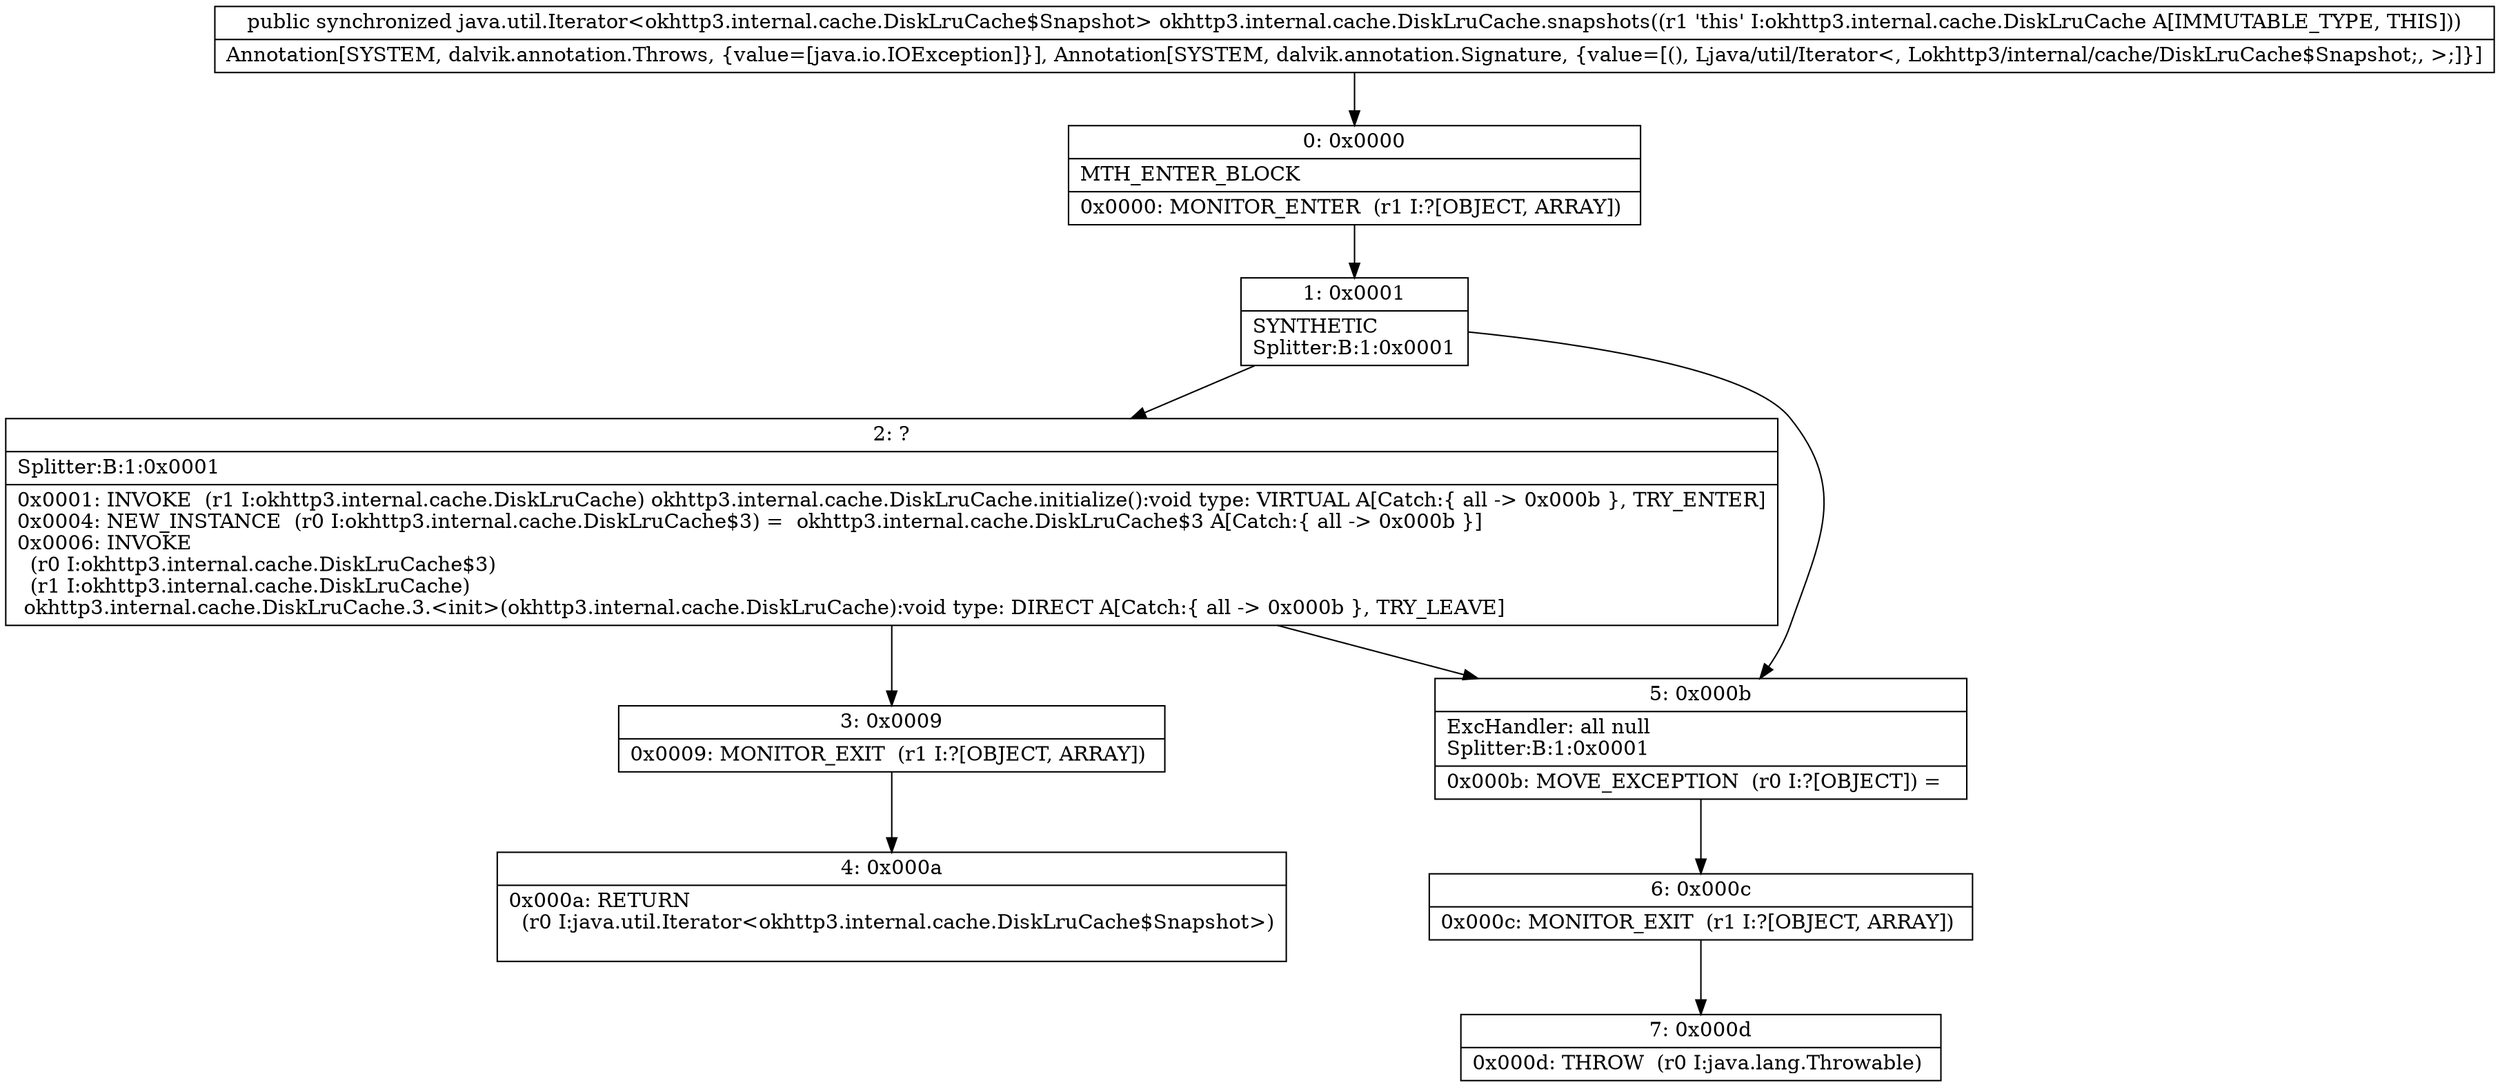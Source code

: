 digraph "CFG forokhttp3.internal.cache.DiskLruCache.snapshots()Ljava\/util\/Iterator;" {
Node_0 [shape=record,label="{0\:\ 0x0000|MTH_ENTER_BLOCK\l|0x0000: MONITOR_ENTER  (r1 I:?[OBJECT, ARRAY]) \l}"];
Node_1 [shape=record,label="{1\:\ 0x0001|SYNTHETIC\lSplitter:B:1:0x0001\l}"];
Node_2 [shape=record,label="{2\:\ ?|Splitter:B:1:0x0001\l|0x0001: INVOKE  (r1 I:okhttp3.internal.cache.DiskLruCache) okhttp3.internal.cache.DiskLruCache.initialize():void type: VIRTUAL A[Catch:\{ all \-\> 0x000b \}, TRY_ENTER]\l0x0004: NEW_INSTANCE  (r0 I:okhttp3.internal.cache.DiskLruCache$3) =  okhttp3.internal.cache.DiskLruCache$3 A[Catch:\{ all \-\> 0x000b \}]\l0x0006: INVOKE  \l  (r0 I:okhttp3.internal.cache.DiskLruCache$3)\l  (r1 I:okhttp3.internal.cache.DiskLruCache)\l okhttp3.internal.cache.DiskLruCache.3.\<init\>(okhttp3.internal.cache.DiskLruCache):void type: DIRECT A[Catch:\{ all \-\> 0x000b \}, TRY_LEAVE]\l}"];
Node_3 [shape=record,label="{3\:\ 0x0009|0x0009: MONITOR_EXIT  (r1 I:?[OBJECT, ARRAY]) \l}"];
Node_4 [shape=record,label="{4\:\ 0x000a|0x000a: RETURN  \l  (r0 I:java.util.Iterator\<okhttp3.internal.cache.DiskLruCache$Snapshot\>)\l \l}"];
Node_5 [shape=record,label="{5\:\ 0x000b|ExcHandler: all null\lSplitter:B:1:0x0001\l|0x000b: MOVE_EXCEPTION  (r0 I:?[OBJECT]) =  \l}"];
Node_6 [shape=record,label="{6\:\ 0x000c|0x000c: MONITOR_EXIT  (r1 I:?[OBJECT, ARRAY]) \l}"];
Node_7 [shape=record,label="{7\:\ 0x000d|0x000d: THROW  (r0 I:java.lang.Throwable) \l}"];
MethodNode[shape=record,label="{public synchronized java.util.Iterator\<okhttp3.internal.cache.DiskLruCache$Snapshot\> okhttp3.internal.cache.DiskLruCache.snapshots((r1 'this' I:okhttp3.internal.cache.DiskLruCache A[IMMUTABLE_TYPE, THIS]))  | Annotation[SYSTEM, dalvik.annotation.Throws, \{value=[java.io.IOException]\}], Annotation[SYSTEM, dalvik.annotation.Signature, \{value=[(), Ljava\/util\/Iterator\<, Lokhttp3\/internal\/cache\/DiskLruCache$Snapshot;, \>;]\}]\l}"];
MethodNode -> Node_0;
Node_0 -> Node_1;
Node_1 -> Node_2;
Node_1 -> Node_5;
Node_2 -> Node_3;
Node_2 -> Node_5;
Node_3 -> Node_4;
Node_5 -> Node_6;
Node_6 -> Node_7;
}

